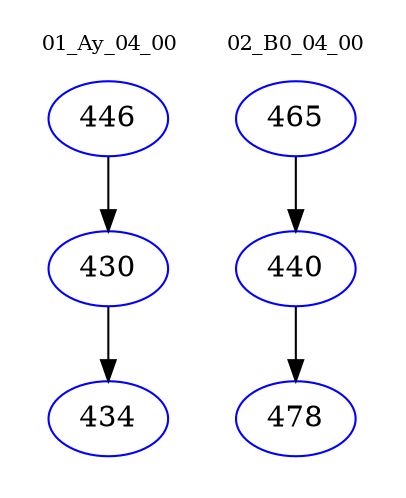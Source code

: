 digraph{
subgraph cluster_0 {
color = white
label = "01_Ay_04_00";
fontsize=10;
T0_446 [label="446", color="blue"]
T0_446 -> T0_430 [color="black"]
T0_430 [label="430", color="blue"]
T0_430 -> T0_434 [color="black"]
T0_434 [label="434", color="blue"]
}
subgraph cluster_1 {
color = white
label = "02_B0_04_00";
fontsize=10;
T1_465 [label="465", color="blue"]
T1_465 -> T1_440 [color="black"]
T1_440 [label="440", color="blue"]
T1_440 -> T1_478 [color="black"]
T1_478 [label="478", color="blue"]
}
}
